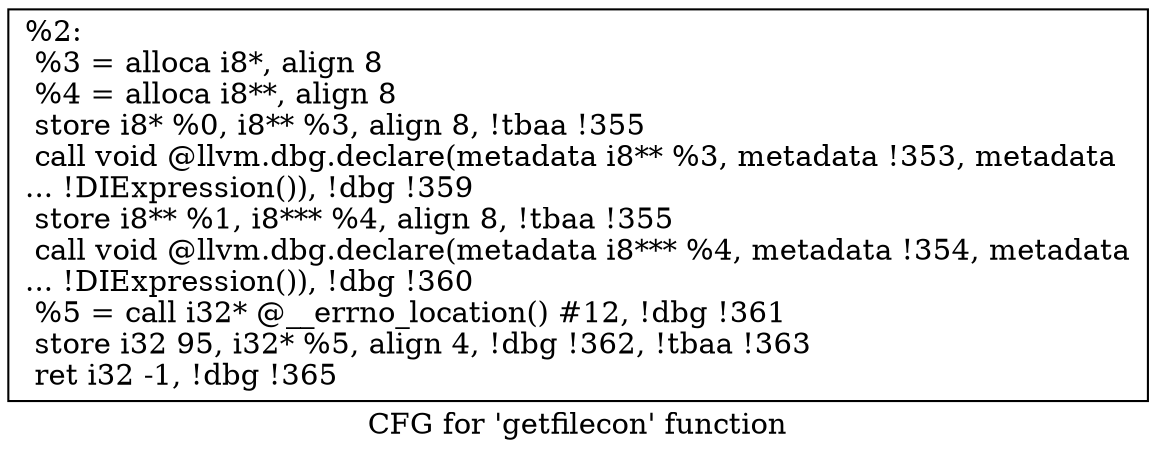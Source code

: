 digraph "CFG for 'getfilecon' function" {
	label="CFG for 'getfilecon' function";

	Node0x1395f70 [shape=record,label="{%2:\l  %3 = alloca i8*, align 8\l  %4 = alloca i8**, align 8\l  store i8* %0, i8** %3, align 8, !tbaa !355\l  call void @llvm.dbg.declare(metadata i8** %3, metadata !353, metadata\l... !DIExpression()), !dbg !359\l  store i8** %1, i8*** %4, align 8, !tbaa !355\l  call void @llvm.dbg.declare(metadata i8*** %4, metadata !354, metadata\l... !DIExpression()), !dbg !360\l  %5 = call i32* @__errno_location() #12, !dbg !361\l  store i32 95, i32* %5, align 4, !dbg !362, !tbaa !363\l  ret i32 -1, !dbg !365\l}"];
}
